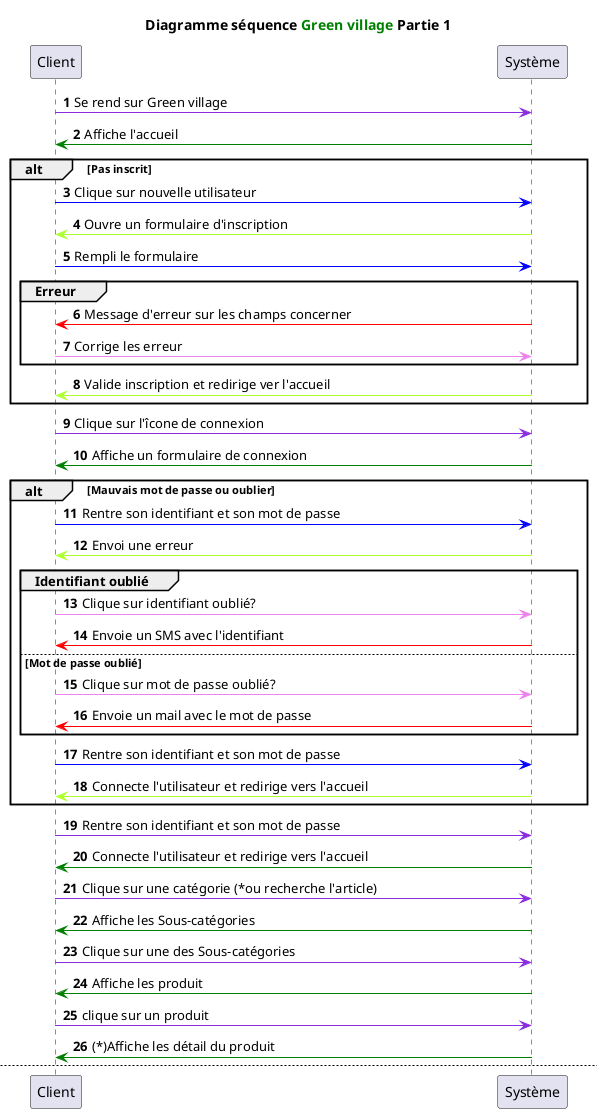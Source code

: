 @startuml
title Diagramme séquence <font color=green>Green village</font> Partie 1

autonumber
Client -[#BlueViolet]> Système : Se rend sur Green village
Système -[#Green]> Client : Affiche l'accueil
alt Pas inscrit
    Client -[#Blue]> Système : Clique sur nouvelle utilisateur
    Système -[#GreenYellow]> Client : Ouvre un formulaire d'inscription
    Client -[#Blue]> Système : Rempli le formulaire
    group Erreur
        Système -[#Red]> Client : Message d'erreur sur les champs concerner
        Client -[#Violet]> Système : Corrige les erreur
    end
    Système -[#GreenYellow]> Client : Valide inscription et redirige ver l'accueil
end
Client -[#BlueViolet]> Système : Clique sur l'îcone de connexion
Système -[#Green]> Client : Affiche un formulaire de connexion


alt Mauvais mot de passe ou oublier
    Client -[#Blue]> Système : Rentre son identifiant et son mot de passe
    Système -[#GreenYellow]> Client : Envoi une erreur
    group Identifiant oublié
        Client -[#Violet]> Système : Clique sur identifiant oublié?
        Système -[#Red]> Client : Envoie un SMS avec l'identifiant
    else Mot de passe oublié
        Client -[#Violet]> Système : Clique sur mot de passe oublié?
        Système -[#Red]> Client : Envoie un mail avec le mot de passe
    end
    Client -[#Blue]> Système : Rentre son identifiant et son mot de passe
    Système -[#GreenYellow]> Client : Connecte l'utilisateur et redirige vers l'accueil
end

Client -[#BlueViolet]> Système : Rentre son identifiant et son mot de passe
Système -[#Green]> Client : Connecte l'utilisateur et redirige vers l'accueil
Client -[#BlueViolet]> Système : Clique sur une catégorie (*ou recherche l'article)
Système -[#Green]> Client : Affiche les Sous-catégories
Client -[#BlueViolet]> Système : Clique sur une des Sous-catégories
Système -[#Green]> Client : Affiche les produit
Client -[#BlueViolet]> Système : clique sur un produit
Système -[#Green]> Client : (*)Affiche les détail du produit
newpage Diagramme séquence <font color=green>Green village</font> partie 2

Client -[#BlueViolet]> Système : Rentre la quantité et clique sur ajouter

alt Article non trouver
    Système -[#GreenYellow]> Client : Article non trouver
    Client -[#Blue]> Système : Effectue une nouvelle recherche ou s'arrête là
else Rupture de Stock
    Système -[#GreenYellow]> Client : Article non disponible
    Client -[#Blue]> Système : Effectue une nouvelle recherche ou s'arrête là
end

Système -[#Green]> Client : Ajoute l'article, redirige vers l'accueil et affiche un message
Client -> Client : ajoute plusieurs article si il le souhaite
Client -[#BlueViolet]> Système : Clique sur le panier
Système -[#Green]> Client : Affiche le contenue du panier
Client -[#BlueViolet]> Système : Ajuste les quantités et clique sur commander
Système -[#Green]> Client : Ouvre une page avec un formulaire de commande
Client -[#BlueViolet]> Système : Rentre ses informations et valide

alt Erreur formulaire commande
    Système -[#GreenYellow]> Client : Erreur au champs concerner
    Client -[#Blue]> Système : Corrige les champs et valide ou s'arrête là
end
Système -[#Green]> Client : Redirige le client sur le formulaire de paiement
Client -[#BlueViolet]> Système : Rentre ses information bancaire

alt Erreur lors du paiement
    Système -[#GreenYellow]> Client : Envoie une erreur lors du paiement
    Client -[#Blue]> Système : Corrige l'erreur ou s'arrête là
end

Système -[#Green]> Client : Redirige le client vers l'accueil, affiche un message de succès et un mail


@enduml